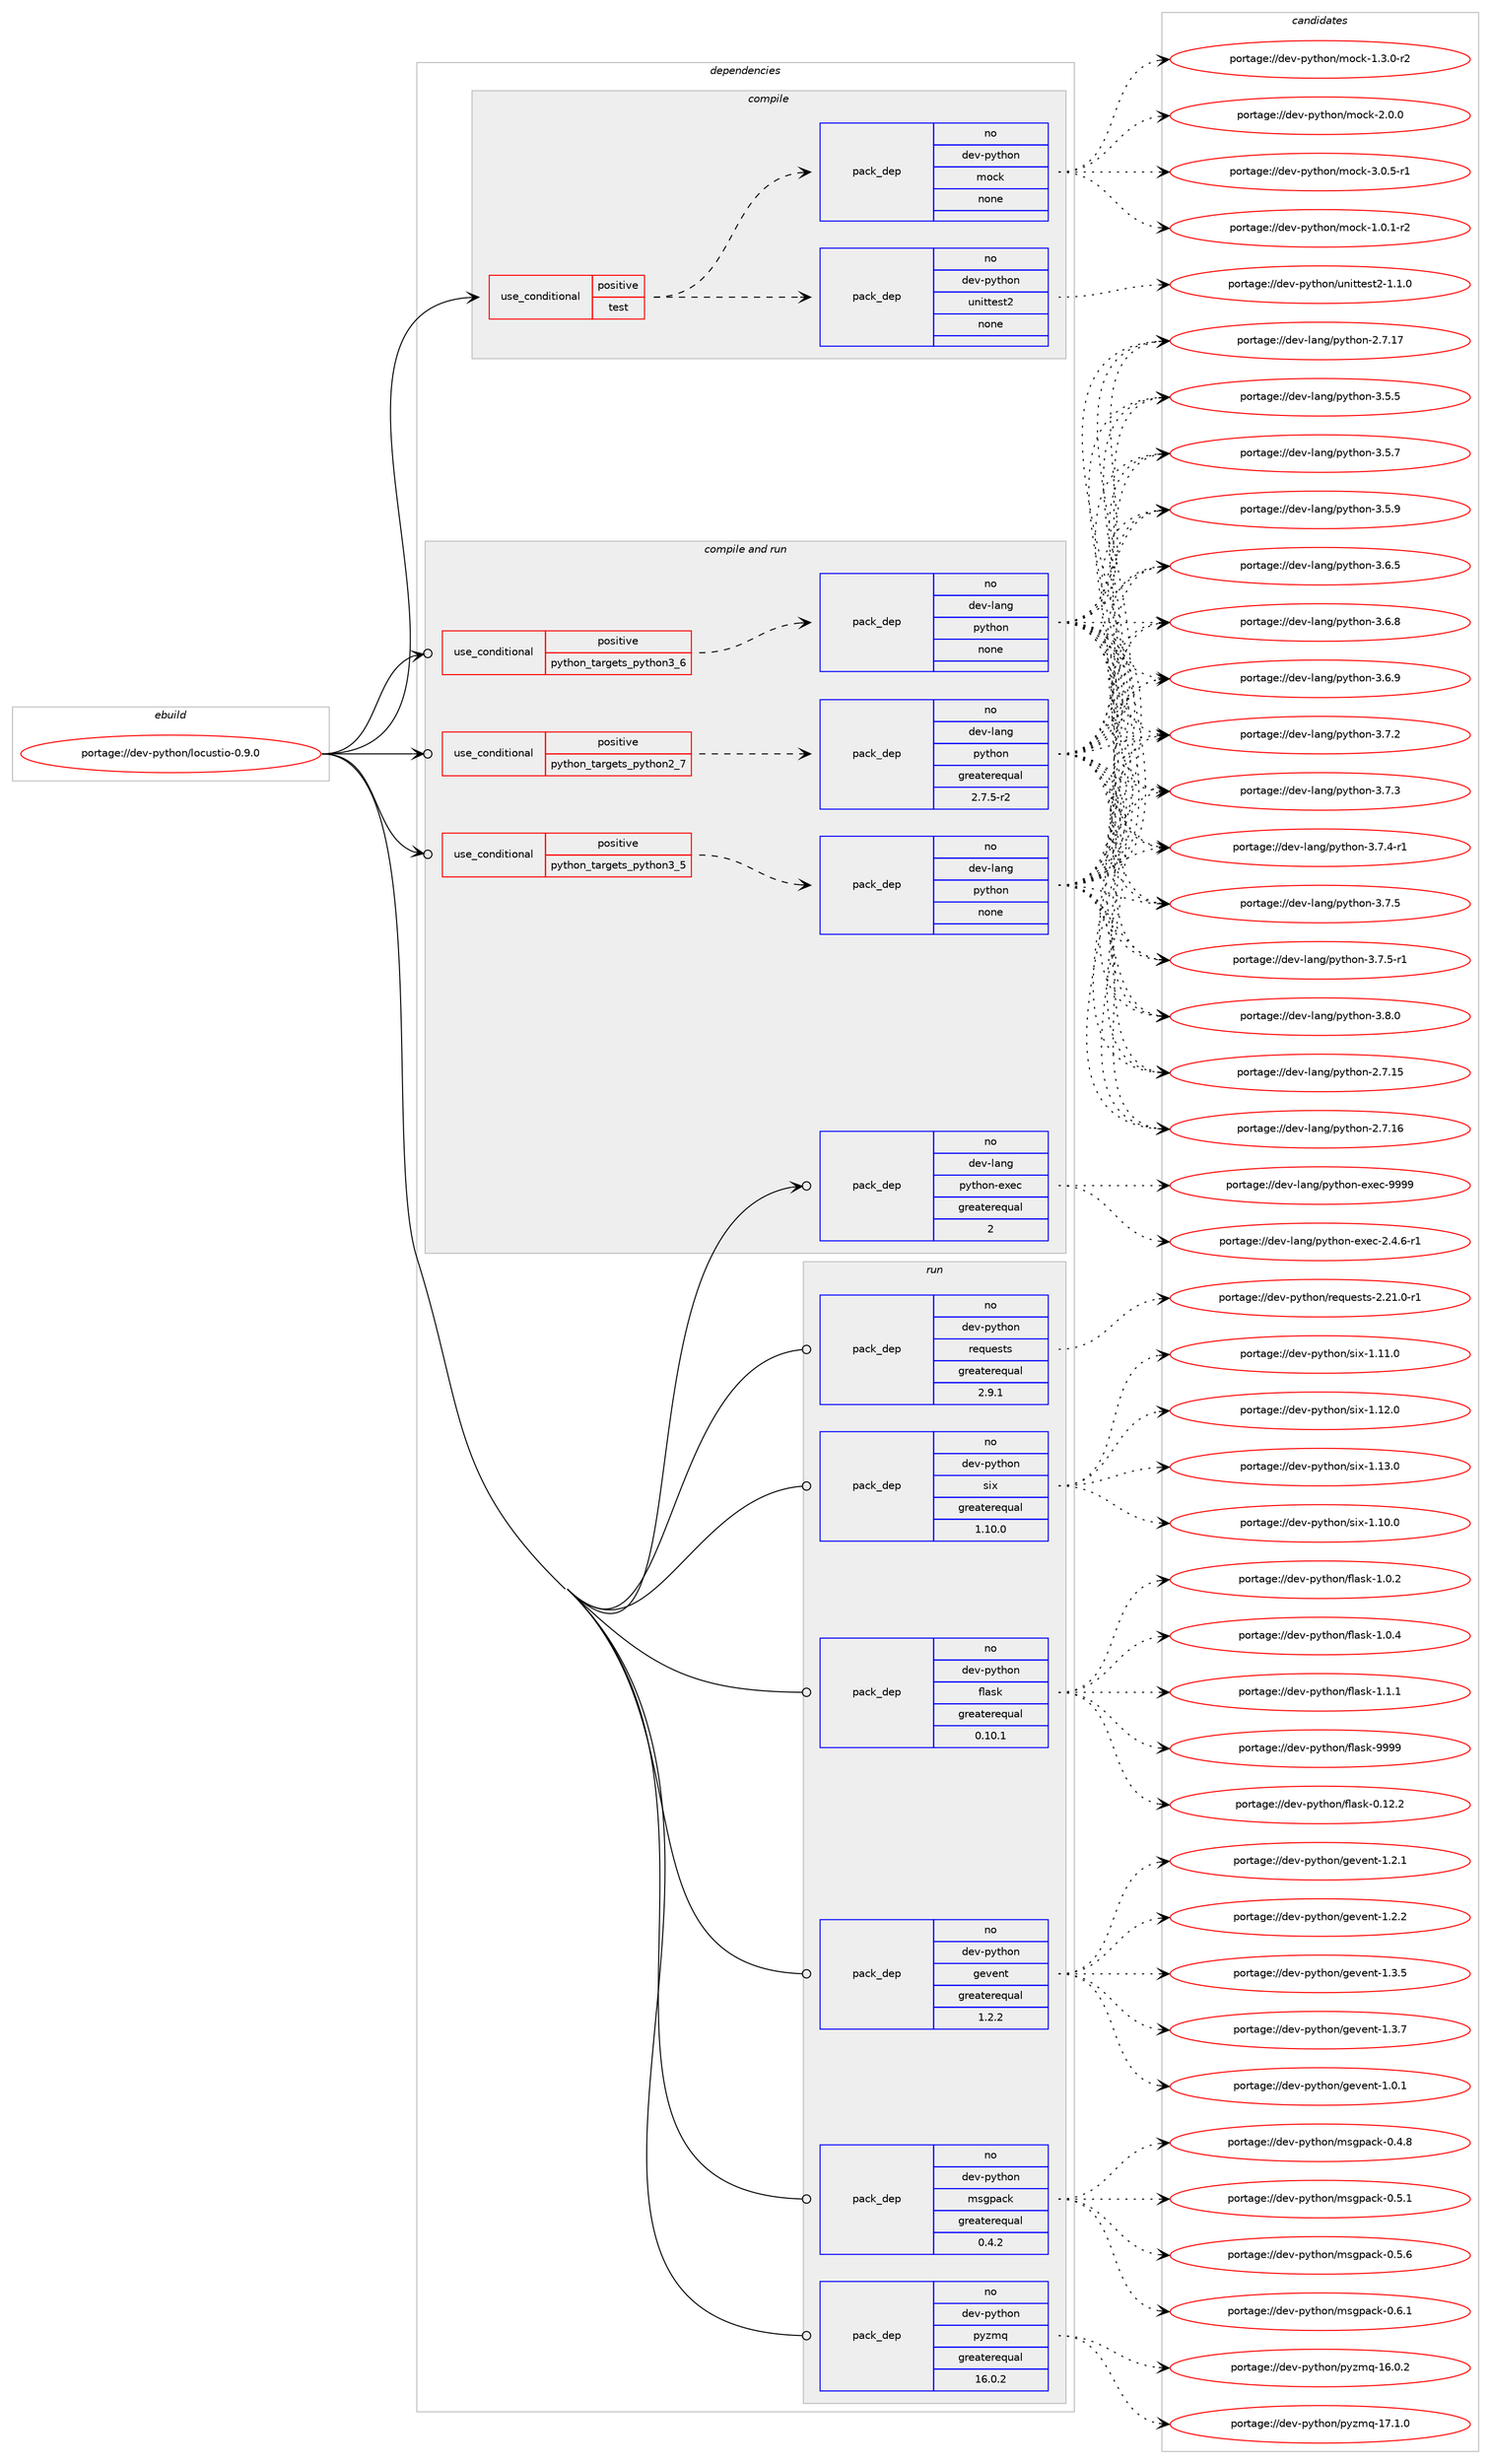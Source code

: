 digraph prolog {

# *************
# Graph options
# *************

newrank=true;
concentrate=true;
compound=true;
graph [rankdir=LR,fontname=Helvetica,fontsize=10,ranksep=1.5];#, ranksep=2.5, nodesep=0.2];
edge  [arrowhead=vee];
node  [fontname=Helvetica,fontsize=10];

# **********
# The ebuild
# **********

subgraph cluster_leftcol {
color=gray;
rank=same;
label=<<i>ebuild</i>>;
id [label="portage://dev-python/locustio-0.9.0", color=red, width=4, href="../dev-python/locustio-0.9.0.svg"];
}

# ****************
# The dependencies
# ****************

subgraph cluster_midcol {
color=gray;
label=<<i>dependencies</i>>;
subgraph cluster_compile {
fillcolor="#eeeeee";
style=filled;
label=<<i>compile</i>>;
subgraph cond31373 {
dependency148257 [label=<<TABLE BORDER="0" CELLBORDER="1" CELLSPACING="0" CELLPADDING="4"><TR><TD ROWSPAN="3" CELLPADDING="10">use_conditional</TD></TR><TR><TD>positive</TD></TR><TR><TD>test</TD></TR></TABLE>>, shape=none, color=red];
subgraph pack113559 {
dependency148258 [label=<<TABLE BORDER="0" CELLBORDER="1" CELLSPACING="0" CELLPADDING="4" WIDTH="220"><TR><TD ROWSPAN="6" CELLPADDING="30">pack_dep</TD></TR><TR><TD WIDTH="110">no</TD></TR><TR><TD>dev-python</TD></TR><TR><TD>unittest2</TD></TR><TR><TD>none</TD></TR><TR><TD></TD></TR></TABLE>>, shape=none, color=blue];
}
dependency148257:e -> dependency148258:w [weight=20,style="dashed",arrowhead="vee"];
subgraph pack113560 {
dependency148259 [label=<<TABLE BORDER="0" CELLBORDER="1" CELLSPACING="0" CELLPADDING="4" WIDTH="220"><TR><TD ROWSPAN="6" CELLPADDING="30">pack_dep</TD></TR><TR><TD WIDTH="110">no</TD></TR><TR><TD>dev-python</TD></TR><TR><TD>mock</TD></TR><TR><TD>none</TD></TR><TR><TD></TD></TR></TABLE>>, shape=none, color=blue];
}
dependency148257:e -> dependency148259:w [weight=20,style="dashed",arrowhead="vee"];
}
id:e -> dependency148257:w [weight=20,style="solid",arrowhead="vee"];
}
subgraph cluster_compileandrun {
fillcolor="#eeeeee";
style=filled;
label=<<i>compile and run</i>>;
subgraph cond31374 {
dependency148260 [label=<<TABLE BORDER="0" CELLBORDER="1" CELLSPACING="0" CELLPADDING="4"><TR><TD ROWSPAN="3" CELLPADDING="10">use_conditional</TD></TR><TR><TD>positive</TD></TR><TR><TD>python_targets_python2_7</TD></TR></TABLE>>, shape=none, color=red];
subgraph pack113561 {
dependency148261 [label=<<TABLE BORDER="0" CELLBORDER="1" CELLSPACING="0" CELLPADDING="4" WIDTH="220"><TR><TD ROWSPAN="6" CELLPADDING="30">pack_dep</TD></TR><TR><TD WIDTH="110">no</TD></TR><TR><TD>dev-lang</TD></TR><TR><TD>python</TD></TR><TR><TD>greaterequal</TD></TR><TR><TD>2.7.5-r2</TD></TR></TABLE>>, shape=none, color=blue];
}
dependency148260:e -> dependency148261:w [weight=20,style="dashed",arrowhead="vee"];
}
id:e -> dependency148260:w [weight=20,style="solid",arrowhead="odotvee"];
subgraph cond31375 {
dependency148262 [label=<<TABLE BORDER="0" CELLBORDER="1" CELLSPACING="0" CELLPADDING="4"><TR><TD ROWSPAN="3" CELLPADDING="10">use_conditional</TD></TR><TR><TD>positive</TD></TR><TR><TD>python_targets_python3_5</TD></TR></TABLE>>, shape=none, color=red];
subgraph pack113562 {
dependency148263 [label=<<TABLE BORDER="0" CELLBORDER="1" CELLSPACING="0" CELLPADDING="4" WIDTH="220"><TR><TD ROWSPAN="6" CELLPADDING="30">pack_dep</TD></TR><TR><TD WIDTH="110">no</TD></TR><TR><TD>dev-lang</TD></TR><TR><TD>python</TD></TR><TR><TD>none</TD></TR><TR><TD></TD></TR></TABLE>>, shape=none, color=blue];
}
dependency148262:e -> dependency148263:w [weight=20,style="dashed",arrowhead="vee"];
}
id:e -> dependency148262:w [weight=20,style="solid",arrowhead="odotvee"];
subgraph cond31376 {
dependency148264 [label=<<TABLE BORDER="0" CELLBORDER="1" CELLSPACING="0" CELLPADDING="4"><TR><TD ROWSPAN="3" CELLPADDING="10">use_conditional</TD></TR><TR><TD>positive</TD></TR><TR><TD>python_targets_python3_6</TD></TR></TABLE>>, shape=none, color=red];
subgraph pack113563 {
dependency148265 [label=<<TABLE BORDER="0" CELLBORDER="1" CELLSPACING="0" CELLPADDING="4" WIDTH="220"><TR><TD ROWSPAN="6" CELLPADDING="30">pack_dep</TD></TR><TR><TD WIDTH="110">no</TD></TR><TR><TD>dev-lang</TD></TR><TR><TD>python</TD></TR><TR><TD>none</TD></TR><TR><TD></TD></TR></TABLE>>, shape=none, color=blue];
}
dependency148264:e -> dependency148265:w [weight=20,style="dashed",arrowhead="vee"];
}
id:e -> dependency148264:w [weight=20,style="solid",arrowhead="odotvee"];
subgraph pack113564 {
dependency148266 [label=<<TABLE BORDER="0" CELLBORDER="1" CELLSPACING="0" CELLPADDING="4" WIDTH="220"><TR><TD ROWSPAN="6" CELLPADDING="30">pack_dep</TD></TR><TR><TD WIDTH="110">no</TD></TR><TR><TD>dev-lang</TD></TR><TR><TD>python-exec</TD></TR><TR><TD>greaterequal</TD></TR><TR><TD>2</TD></TR></TABLE>>, shape=none, color=blue];
}
id:e -> dependency148266:w [weight=20,style="solid",arrowhead="odotvee"];
}
subgraph cluster_run {
fillcolor="#eeeeee";
style=filled;
label=<<i>run</i>>;
subgraph pack113565 {
dependency148267 [label=<<TABLE BORDER="0" CELLBORDER="1" CELLSPACING="0" CELLPADDING="4" WIDTH="220"><TR><TD ROWSPAN="6" CELLPADDING="30">pack_dep</TD></TR><TR><TD WIDTH="110">no</TD></TR><TR><TD>dev-python</TD></TR><TR><TD>flask</TD></TR><TR><TD>greaterequal</TD></TR><TR><TD>0.10.1</TD></TR></TABLE>>, shape=none, color=blue];
}
id:e -> dependency148267:w [weight=20,style="solid",arrowhead="odot"];
subgraph pack113566 {
dependency148268 [label=<<TABLE BORDER="0" CELLBORDER="1" CELLSPACING="0" CELLPADDING="4" WIDTH="220"><TR><TD ROWSPAN="6" CELLPADDING="30">pack_dep</TD></TR><TR><TD WIDTH="110">no</TD></TR><TR><TD>dev-python</TD></TR><TR><TD>gevent</TD></TR><TR><TD>greaterequal</TD></TR><TR><TD>1.2.2</TD></TR></TABLE>>, shape=none, color=blue];
}
id:e -> dependency148268:w [weight=20,style="solid",arrowhead="odot"];
subgraph pack113567 {
dependency148269 [label=<<TABLE BORDER="0" CELLBORDER="1" CELLSPACING="0" CELLPADDING="4" WIDTH="220"><TR><TD ROWSPAN="6" CELLPADDING="30">pack_dep</TD></TR><TR><TD WIDTH="110">no</TD></TR><TR><TD>dev-python</TD></TR><TR><TD>msgpack</TD></TR><TR><TD>greaterequal</TD></TR><TR><TD>0.4.2</TD></TR></TABLE>>, shape=none, color=blue];
}
id:e -> dependency148269:w [weight=20,style="solid",arrowhead="odot"];
subgraph pack113568 {
dependency148270 [label=<<TABLE BORDER="0" CELLBORDER="1" CELLSPACING="0" CELLPADDING="4" WIDTH="220"><TR><TD ROWSPAN="6" CELLPADDING="30">pack_dep</TD></TR><TR><TD WIDTH="110">no</TD></TR><TR><TD>dev-python</TD></TR><TR><TD>pyzmq</TD></TR><TR><TD>greaterequal</TD></TR><TR><TD>16.0.2</TD></TR></TABLE>>, shape=none, color=blue];
}
id:e -> dependency148270:w [weight=20,style="solid",arrowhead="odot"];
subgraph pack113569 {
dependency148271 [label=<<TABLE BORDER="0" CELLBORDER="1" CELLSPACING="0" CELLPADDING="4" WIDTH="220"><TR><TD ROWSPAN="6" CELLPADDING="30">pack_dep</TD></TR><TR><TD WIDTH="110">no</TD></TR><TR><TD>dev-python</TD></TR><TR><TD>requests</TD></TR><TR><TD>greaterequal</TD></TR><TR><TD>2.9.1</TD></TR></TABLE>>, shape=none, color=blue];
}
id:e -> dependency148271:w [weight=20,style="solid",arrowhead="odot"];
subgraph pack113570 {
dependency148272 [label=<<TABLE BORDER="0" CELLBORDER="1" CELLSPACING="0" CELLPADDING="4" WIDTH="220"><TR><TD ROWSPAN="6" CELLPADDING="30">pack_dep</TD></TR><TR><TD WIDTH="110">no</TD></TR><TR><TD>dev-python</TD></TR><TR><TD>six</TD></TR><TR><TD>greaterequal</TD></TR><TR><TD>1.10.0</TD></TR></TABLE>>, shape=none, color=blue];
}
id:e -> dependency148272:w [weight=20,style="solid",arrowhead="odot"];
}
}

# **************
# The candidates
# **************

subgraph cluster_choices {
rank=same;
color=gray;
label=<<i>candidates</i>>;

subgraph choice113559 {
color=black;
nodesep=1;
choiceportage100101118451121211161041111104711711010511611610111511650454946494648 [label="portage://dev-python/unittest2-1.1.0", color=red, width=4,href="../dev-python/unittest2-1.1.0.svg"];
dependency148258:e -> choiceportage100101118451121211161041111104711711010511611610111511650454946494648:w [style=dotted,weight="100"];
}
subgraph choice113560 {
color=black;
nodesep=1;
choiceportage1001011184511212111610411111047109111991074549464846494511450 [label="portage://dev-python/mock-1.0.1-r2", color=red, width=4,href="../dev-python/mock-1.0.1-r2.svg"];
choiceportage1001011184511212111610411111047109111991074549465146484511450 [label="portage://dev-python/mock-1.3.0-r2", color=red, width=4,href="../dev-python/mock-1.3.0-r2.svg"];
choiceportage100101118451121211161041111104710911199107455046484648 [label="portage://dev-python/mock-2.0.0", color=red, width=4,href="../dev-python/mock-2.0.0.svg"];
choiceportage1001011184511212111610411111047109111991074551464846534511449 [label="portage://dev-python/mock-3.0.5-r1", color=red, width=4,href="../dev-python/mock-3.0.5-r1.svg"];
dependency148259:e -> choiceportage1001011184511212111610411111047109111991074549464846494511450:w [style=dotted,weight="100"];
dependency148259:e -> choiceportage1001011184511212111610411111047109111991074549465146484511450:w [style=dotted,weight="100"];
dependency148259:e -> choiceportage100101118451121211161041111104710911199107455046484648:w [style=dotted,weight="100"];
dependency148259:e -> choiceportage1001011184511212111610411111047109111991074551464846534511449:w [style=dotted,weight="100"];
}
subgraph choice113561 {
color=black;
nodesep=1;
choiceportage10010111845108971101034711212111610411111045504655464953 [label="portage://dev-lang/python-2.7.15", color=red, width=4,href="../dev-lang/python-2.7.15.svg"];
choiceportage10010111845108971101034711212111610411111045504655464954 [label="portage://dev-lang/python-2.7.16", color=red, width=4,href="../dev-lang/python-2.7.16.svg"];
choiceportage10010111845108971101034711212111610411111045504655464955 [label="portage://dev-lang/python-2.7.17", color=red, width=4,href="../dev-lang/python-2.7.17.svg"];
choiceportage100101118451089711010347112121116104111110455146534653 [label="portage://dev-lang/python-3.5.5", color=red, width=4,href="../dev-lang/python-3.5.5.svg"];
choiceportage100101118451089711010347112121116104111110455146534655 [label="portage://dev-lang/python-3.5.7", color=red, width=4,href="../dev-lang/python-3.5.7.svg"];
choiceportage100101118451089711010347112121116104111110455146534657 [label="portage://dev-lang/python-3.5.9", color=red, width=4,href="../dev-lang/python-3.5.9.svg"];
choiceportage100101118451089711010347112121116104111110455146544653 [label="portage://dev-lang/python-3.6.5", color=red, width=4,href="../dev-lang/python-3.6.5.svg"];
choiceportage100101118451089711010347112121116104111110455146544656 [label="portage://dev-lang/python-3.6.8", color=red, width=4,href="../dev-lang/python-3.6.8.svg"];
choiceportage100101118451089711010347112121116104111110455146544657 [label="portage://dev-lang/python-3.6.9", color=red, width=4,href="../dev-lang/python-3.6.9.svg"];
choiceportage100101118451089711010347112121116104111110455146554650 [label="portage://dev-lang/python-3.7.2", color=red, width=4,href="../dev-lang/python-3.7.2.svg"];
choiceportage100101118451089711010347112121116104111110455146554651 [label="portage://dev-lang/python-3.7.3", color=red, width=4,href="../dev-lang/python-3.7.3.svg"];
choiceportage1001011184510897110103471121211161041111104551465546524511449 [label="portage://dev-lang/python-3.7.4-r1", color=red, width=4,href="../dev-lang/python-3.7.4-r1.svg"];
choiceportage100101118451089711010347112121116104111110455146554653 [label="portage://dev-lang/python-3.7.5", color=red, width=4,href="../dev-lang/python-3.7.5.svg"];
choiceportage1001011184510897110103471121211161041111104551465546534511449 [label="portage://dev-lang/python-3.7.5-r1", color=red, width=4,href="../dev-lang/python-3.7.5-r1.svg"];
choiceportage100101118451089711010347112121116104111110455146564648 [label="portage://dev-lang/python-3.8.0", color=red, width=4,href="../dev-lang/python-3.8.0.svg"];
dependency148261:e -> choiceportage10010111845108971101034711212111610411111045504655464953:w [style=dotted,weight="100"];
dependency148261:e -> choiceportage10010111845108971101034711212111610411111045504655464954:w [style=dotted,weight="100"];
dependency148261:e -> choiceportage10010111845108971101034711212111610411111045504655464955:w [style=dotted,weight="100"];
dependency148261:e -> choiceportage100101118451089711010347112121116104111110455146534653:w [style=dotted,weight="100"];
dependency148261:e -> choiceportage100101118451089711010347112121116104111110455146534655:w [style=dotted,weight="100"];
dependency148261:e -> choiceportage100101118451089711010347112121116104111110455146534657:w [style=dotted,weight="100"];
dependency148261:e -> choiceportage100101118451089711010347112121116104111110455146544653:w [style=dotted,weight="100"];
dependency148261:e -> choiceportage100101118451089711010347112121116104111110455146544656:w [style=dotted,weight="100"];
dependency148261:e -> choiceportage100101118451089711010347112121116104111110455146544657:w [style=dotted,weight="100"];
dependency148261:e -> choiceportage100101118451089711010347112121116104111110455146554650:w [style=dotted,weight="100"];
dependency148261:e -> choiceportage100101118451089711010347112121116104111110455146554651:w [style=dotted,weight="100"];
dependency148261:e -> choiceportage1001011184510897110103471121211161041111104551465546524511449:w [style=dotted,weight="100"];
dependency148261:e -> choiceportage100101118451089711010347112121116104111110455146554653:w [style=dotted,weight="100"];
dependency148261:e -> choiceportage1001011184510897110103471121211161041111104551465546534511449:w [style=dotted,weight="100"];
dependency148261:e -> choiceportage100101118451089711010347112121116104111110455146564648:w [style=dotted,weight="100"];
}
subgraph choice113562 {
color=black;
nodesep=1;
choiceportage10010111845108971101034711212111610411111045504655464953 [label="portage://dev-lang/python-2.7.15", color=red, width=4,href="../dev-lang/python-2.7.15.svg"];
choiceportage10010111845108971101034711212111610411111045504655464954 [label="portage://dev-lang/python-2.7.16", color=red, width=4,href="../dev-lang/python-2.7.16.svg"];
choiceportage10010111845108971101034711212111610411111045504655464955 [label="portage://dev-lang/python-2.7.17", color=red, width=4,href="../dev-lang/python-2.7.17.svg"];
choiceportage100101118451089711010347112121116104111110455146534653 [label="portage://dev-lang/python-3.5.5", color=red, width=4,href="../dev-lang/python-3.5.5.svg"];
choiceportage100101118451089711010347112121116104111110455146534655 [label="portage://dev-lang/python-3.5.7", color=red, width=4,href="../dev-lang/python-3.5.7.svg"];
choiceportage100101118451089711010347112121116104111110455146534657 [label="portage://dev-lang/python-3.5.9", color=red, width=4,href="../dev-lang/python-3.5.9.svg"];
choiceportage100101118451089711010347112121116104111110455146544653 [label="portage://dev-lang/python-3.6.5", color=red, width=4,href="../dev-lang/python-3.6.5.svg"];
choiceportage100101118451089711010347112121116104111110455146544656 [label="portage://dev-lang/python-3.6.8", color=red, width=4,href="../dev-lang/python-3.6.8.svg"];
choiceportage100101118451089711010347112121116104111110455146544657 [label="portage://dev-lang/python-3.6.9", color=red, width=4,href="../dev-lang/python-3.6.9.svg"];
choiceportage100101118451089711010347112121116104111110455146554650 [label="portage://dev-lang/python-3.7.2", color=red, width=4,href="../dev-lang/python-3.7.2.svg"];
choiceportage100101118451089711010347112121116104111110455146554651 [label="portage://dev-lang/python-3.7.3", color=red, width=4,href="../dev-lang/python-3.7.3.svg"];
choiceportage1001011184510897110103471121211161041111104551465546524511449 [label="portage://dev-lang/python-3.7.4-r1", color=red, width=4,href="../dev-lang/python-3.7.4-r1.svg"];
choiceportage100101118451089711010347112121116104111110455146554653 [label="portage://dev-lang/python-3.7.5", color=red, width=4,href="../dev-lang/python-3.7.5.svg"];
choiceportage1001011184510897110103471121211161041111104551465546534511449 [label="portage://dev-lang/python-3.7.5-r1", color=red, width=4,href="../dev-lang/python-3.7.5-r1.svg"];
choiceportage100101118451089711010347112121116104111110455146564648 [label="portage://dev-lang/python-3.8.0", color=red, width=4,href="../dev-lang/python-3.8.0.svg"];
dependency148263:e -> choiceportage10010111845108971101034711212111610411111045504655464953:w [style=dotted,weight="100"];
dependency148263:e -> choiceportage10010111845108971101034711212111610411111045504655464954:w [style=dotted,weight="100"];
dependency148263:e -> choiceportage10010111845108971101034711212111610411111045504655464955:w [style=dotted,weight="100"];
dependency148263:e -> choiceportage100101118451089711010347112121116104111110455146534653:w [style=dotted,weight="100"];
dependency148263:e -> choiceportage100101118451089711010347112121116104111110455146534655:w [style=dotted,weight="100"];
dependency148263:e -> choiceportage100101118451089711010347112121116104111110455146534657:w [style=dotted,weight="100"];
dependency148263:e -> choiceportage100101118451089711010347112121116104111110455146544653:w [style=dotted,weight="100"];
dependency148263:e -> choiceportage100101118451089711010347112121116104111110455146544656:w [style=dotted,weight="100"];
dependency148263:e -> choiceportage100101118451089711010347112121116104111110455146544657:w [style=dotted,weight="100"];
dependency148263:e -> choiceportage100101118451089711010347112121116104111110455146554650:w [style=dotted,weight="100"];
dependency148263:e -> choiceportage100101118451089711010347112121116104111110455146554651:w [style=dotted,weight="100"];
dependency148263:e -> choiceportage1001011184510897110103471121211161041111104551465546524511449:w [style=dotted,weight="100"];
dependency148263:e -> choiceportage100101118451089711010347112121116104111110455146554653:w [style=dotted,weight="100"];
dependency148263:e -> choiceportage1001011184510897110103471121211161041111104551465546534511449:w [style=dotted,weight="100"];
dependency148263:e -> choiceportage100101118451089711010347112121116104111110455146564648:w [style=dotted,weight="100"];
}
subgraph choice113563 {
color=black;
nodesep=1;
choiceportage10010111845108971101034711212111610411111045504655464953 [label="portage://dev-lang/python-2.7.15", color=red, width=4,href="../dev-lang/python-2.7.15.svg"];
choiceportage10010111845108971101034711212111610411111045504655464954 [label="portage://dev-lang/python-2.7.16", color=red, width=4,href="../dev-lang/python-2.7.16.svg"];
choiceportage10010111845108971101034711212111610411111045504655464955 [label="portage://dev-lang/python-2.7.17", color=red, width=4,href="../dev-lang/python-2.7.17.svg"];
choiceportage100101118451089711010347112121116104111110455146534653 [label="portage://dev-lang/python-3.5.5", color=red, width=4,href="../dev-lang/python-3.5.5.svg"];
choiceportage100101118451089711010347112121116104111110455146534655 [label="portage://dev-lang/python-3.5.7", color=red, width=4,href="../dev-lang/python-3.5.7.svg"];
choiceportage100101118451089711010347112121116104111110455146534657 [label="portage://dev-lang/python-3.5.9", color=red, width=4,href="../dev-lang/python-3.5.9.svg"];
choiceportage100101118451089711010347112121116104111110455146544653 [label="portage://dev-lang/python-3.6.5", color=red, width=4,href="../dev-lang/python-3.6.5.svg"];
choiceportage100101118451089711010347112121116104111110455146544656 [label="portage://dev-lang/python-3.6.8", color=red, width=4,href="../dev-lang/python-3.6.8.svg"];
choiceportage100101118451089711010347112121116104111110455146544657 [label="portage://dev-lang/python-3.6.9", color=red, width=4,href="../dev-lang/python-3.6.9.svg"];
choiceportage100101118451089711010347112121116104111110455146554650 [label="portage://dev-lang/python-3.7.2", color=red, width=4,href="../dev-lang/python-3.7.2.svg"];
choiceportage100101118451089711010347112121116104111110455146554651 [label="portage://dev-lang/python-3.7.3", color=red, width=4,href="../dev-lang/python-3.7.3.svg"];
choiceportage1001011184510897110103471121211161041111104551465546524511449 [label="portage://dev-lang/python-3.7.4-r1", color=red, width=4,href="../dev-lang/python-3.7.4-r1.svg"];
choiceportage100101118451089711010347112121116104111110455146554653 [label="portage://dev-lang/python-3.7.5", color=red, width=4,href="../dev-lang/python-3.7.5.svg"];
choiceportage1001011184510897110103471121211161041111104551465546534511449 [label="portage://dev-lang/python-3.7.5-r1", color=red, width=4,href="../dev-lang/python-3.7.5-r1.svg"];
choiceportage100101118451089711010347112121116104111110455146564648 [label="portage://dev-lang/python-3.8.0", color=red, width=4,href="../dev-lang/python-3.8.0.svg"];
dependency148265:e -> choiceportage10010111845108971101034711212111610411111045504655464953:w [style=dotted,weight="100"];
dependency148265:e -> choiceportage10010111845108971101034711212111610411111045504655464954:w [style=dotted,weight="100"];
dependency148265:e -> choiceportage10010111845108971101034711212111610411111045504655464955:w [style=dotted,weight="100"];
dependency148265:e -> choiceportage100101118451089711010347112121116104111110455146534653:w [style=dotted,weight="100"];
dependency148265:e -> choiceportage100101118451089711010347112121116104111110455146534655:w [style=dotted,weight="100"];
dependency148265:e -> choiceportage100101118451089711010347112121116104111110455146534657:w [style=dotted,weight="100"];
dependency148265:e -> choiceportage100101118451089711010347112121116104111110455146544653:w [style=dotted,weight="100"];
dependency148265:e -> choiceportage100101118451089711010347112121116104111110455146544656:w [style=dotted,weight="100"];
dependency148265:e -> choiceportage100101118451089711010347112121116104111110455146544657:w [style=dotted,weight="100"];
dependency148265:e -> choiceportage100101118451089711010347112121116104111110455146554650:w [style=dotted,weight="100"];
dependency148265:e -> choiceportage100101118451089711010347112121116104111110455146554651:w [style=dotted,weight="100"];
dependency148265:e -> choiceportage1001011184510897110103471121211161041111104551465546524511449:w [style=dotted,weight="100"];
dependency148265:e -> choiceportage100101118451089711010347112121116104111110455146554653:w [style=dotted,weight="100"];
dependency148265:e -> choiceportage1001011184510897110103471121211161041111104551465546534511449:w [style=dotted,weight="100"];
dependency148265:e -> choiceportage100101118451089711010347112121116104111110455146564648:w [style=dotted,weight="100"];
}
subgraph choice113564 {
color=black;
nodesep=1;
choiceportage10010111845108971101034711212111610411111045101120101994550465246544511449 [label="portage://dev-lang/python-exec-2.4.6-r1", color=red, width=4,href="../dev-lang/python-exec-2.4.6-r1.svg"];
choiceportage10010111845108971101034711212111610411111045101120101994557575757 [label="portage://dev-lang/python-exec-9999", color=red, width=4,href="../dev-lang/python-exec-9999.svg"];
dependency148266:e -> choiceportage10010111845108971101034711212111610411111045101120101994550465246544511449:w [style=dotted,weight="100"];
dependency148266:e -> choiceportage10010111845108971101034711212111610411111045101120101994557575757:w [style=dotted,weight="100"];
}
subgraph choice113565 {
color=black;
nodesep=1;
choiceportage10010111845112121116104111110471021089711510745484649504650 [label="portage://dev-python/flask-0.12.2", color=red, width=4,href="../dev-python/flask-0.12.2.svg"];
choiceportage100101118451121211161041111104710210897115107454946484650 [label="portage://dev-python/flask-1.0.2", color=red, width=4,href="../dev-python/flask-1.0.2.svg"];
choiceportage100101118451121211161041111104710210897115107454946484652 [label="portage://dev-python/flask-1.0.4", color=red, width=4,href="../dev-python/flask-1.0.4.svg"];
choiceportage100101118451121211161041111104710210897115107454946494649 [label="portage://dev-python/flask-1.1.1", color=red, width=4,href="../dev-python/flask-1.1.1.svg"];
choiceportage1001011184511212111610411111047102108971151074557575757 [label="portage://dev-python/flask-9999", color=red, width=4,href="../dev-python/flask-9999.svg"];
dependency148267:e -> choiceportage10010111845112121116104111110471021089711510745484649504650:w [style=dotted,weight="100"];
dependency148267:e -> choiceportage100101118451121211161041111104710210897115107454946484650:w [style=dotted,weight="100"];
dependency148267:e -> choiceportage100101118451121211161041111104710210897115107454946484652:w [style=dotted,weight="100"];
dependency148267:e -> choiceportage100101118451121211161041111104710210897115107454946494649:w [style=dotted,weight="100"];
dependency148267:e -> choiceportage1001011184511212111610411111047102108971151074557575757:w [style=dotted,weight="100"];
}
subgraph choice113566 {
color=black;
nodesep=1;
choiceportage1001011184511212111610411111047103101118101110116454946484649 [label="portage://dev-python/gevent-1.0.1", color=red, width=4,href="../dev-python/gevent-1.0.1.svg"];
choiceportage1001011184511212111610411111047103101118101110116454946504649 [label="portage://dev-python/gevent-1.2.1", color=red, width=4,href="../dev-python/gevent-1.2.1.svg"];
choiceportage1001011184511212111610411111047103101118101110116454946504650 [label="portage://dev-python/gevent-1.2.2", color=red, width=4,href="../dev-python/gevent-1.2.2.svg"];
choiceportage1001011184511212111610411111047103101118101110116454946514653 [label="portage://dev-python/gevent-1.3.5", color=red, width=4,href="../dev-python/gevent-1.3.5.svg"];
choiceportage1001011184511212111610411111047103101118101110116454946514655 [label="portage://dev-python/gevent-1.3.7", color=red, width=4,href="../dev-python/gevent-1.3.7.svg"];
dependency148268:e -> choiceportage1001011184511212111610411111047103101118101110116454946484649:w [style=dotted,weight="100"];
dependency148268:e -> choiceportage1001011184511212111610411111047103101118101110116454946504649:w [style=dotted,weight="100"];
dependency148268:e -> choiceportage1001011184511212111610411111047103101118101110116454946504650:w [style=dotted,weight="100"];
dependency148268:e -> choiceportage1001011184511212111610411111047103101118101110116454946514653:w [style=dotted,weight="100"];
dependency148268:e -> choiceportage1001011184511212111610411111047103101118101110116454946514655:w [style=dotted,weight="100"];
}
subgraph choice113567 {
color=black;
nodesep=1;
choiceportage10010111845112121116104111110471091151031129799107454846524656 [label="portage://dev-python/msgpack-0.4.8", color=red, width=4,href="../dev-python/msgpack-0.4.8.svg"];
choiceportage10010111845112121116104111110471091151031129799107454846534649 [label="portage://dev-python/msgpack-0.5.1", color=red, width=4,href="../dev-python/msgpack-0.5.1.svg"];
choiceportage10010111845112121116104111110471091151031129799107454846534654 [label="portage://dev-python/msgpack-0.5.6", color=red, width=4,href="../dev-python/msgpack-0.5.6.svg"];
choiceportage10010111845112121116104111110471091151031129799107454846544649 [label="portage://dev-python/msgpack-0.6.1", color=red, width=4,href="../dev-python/msgpack-0.6.1.svg"];
dependency148269:e -> choiceportage10010111845112121116104111110471091151031129799107454846524656:w [style=dotted,weight="100"];
dependency148269:e -> choiceportage10010111845112121116104111110471091151031129799107454846534649:w [style=dotted,weight="100"];
dependency148269:e -> choiceportage10010111845112121116104111110471091151031129799107454846534654:w [style=dotted,weight="100"];
dependency148269:e -> choiceportage10010111845112121116104111110471091151031129799107454846544649:w [style=dotted,weight="100"];
}
subgraph choice113568 {
color=black;
nodesep=1;
choiceportage100101118451121211161041111104711212112210911345495446484650 [label="portage://dev-python/pyzmq-16.0.2", color=red, width=4,href="../dev-python/pyzmq-16.0.2.svg"];
choiceportage100101118451121211161041111104711212112210911345495546494648 [label="portage://dev-python/pyzmq-17.1.0", color=red, width=4,href="../dev-python/pyzmq-17.1.0.svg"];
dependency148270:e -> choiceportage100101118451121211161041111104711212112210911345495446484650:w [style=dotted,weight="100"];
dependency148270:e -> choiceportage100101118451121211161041111104711212112210911345495546494648:w [style=dotted,weight="100"];
}
subgraph choice113569 {
color=black;
nodesep=1;
choiceportage1001011184511212111610411111047114101113117101115116115455046504946484511449 [label="portage://dev-python/requests-2.21.0-r1", color=red, width=4,href="../dev-python/requests-2.21.0-r1.svg"];
dependency148271:e -> choiceportage1001011184511212111610411111047114101113117101115116115455046504946484511449:w [style=dotted,weight="100"];
}
subgraph choice113570 {
color=black;
nodesep=1;
choiceportage100101118451121211161041111104711510512045494649484648 [label="portage://dev-python/six-1.10.0", color=red, width=4,href="../dev-python/six-1.10.0.svg"];
choiceportage100101118451121211161041111104711510512045494649494648 [label="portage://dev-python/six-1.11.0", color=red, width=4,href="../dev-python/six-1.11.0.svg"];
choiceportage100101118451121211161041111104711510512045494649504648 [label="portage://dev-python/six-1.12.0", color=red, width=4,href="../dev-python/six-1.12.0.svg"];
choiceportage100101118451121211161041111104711510512045494649514648 [label="portage://dev-python/six-1.13.0", color=red, width=4,href="../dev-python/six-1.13.0.svg"];
dependency148272:e -> choiceportage100101118451121211161041111104711510512045494649484648:w [style=dotted,weight="100"];
dependency148272:e -> choiceportage100101118451121211161041111104711510512045494649494648:w [style=dotted,weight="100"];
dependency148272:e -> choiceportage100101118451121211161041111104711510512045494649504648:w [style=dotted,weight="100"];
dependency148272:e -> choiceportage100101118451121211161041111104711510512045494649514648:w [style=dotted,weight="100"];
}
}

}
